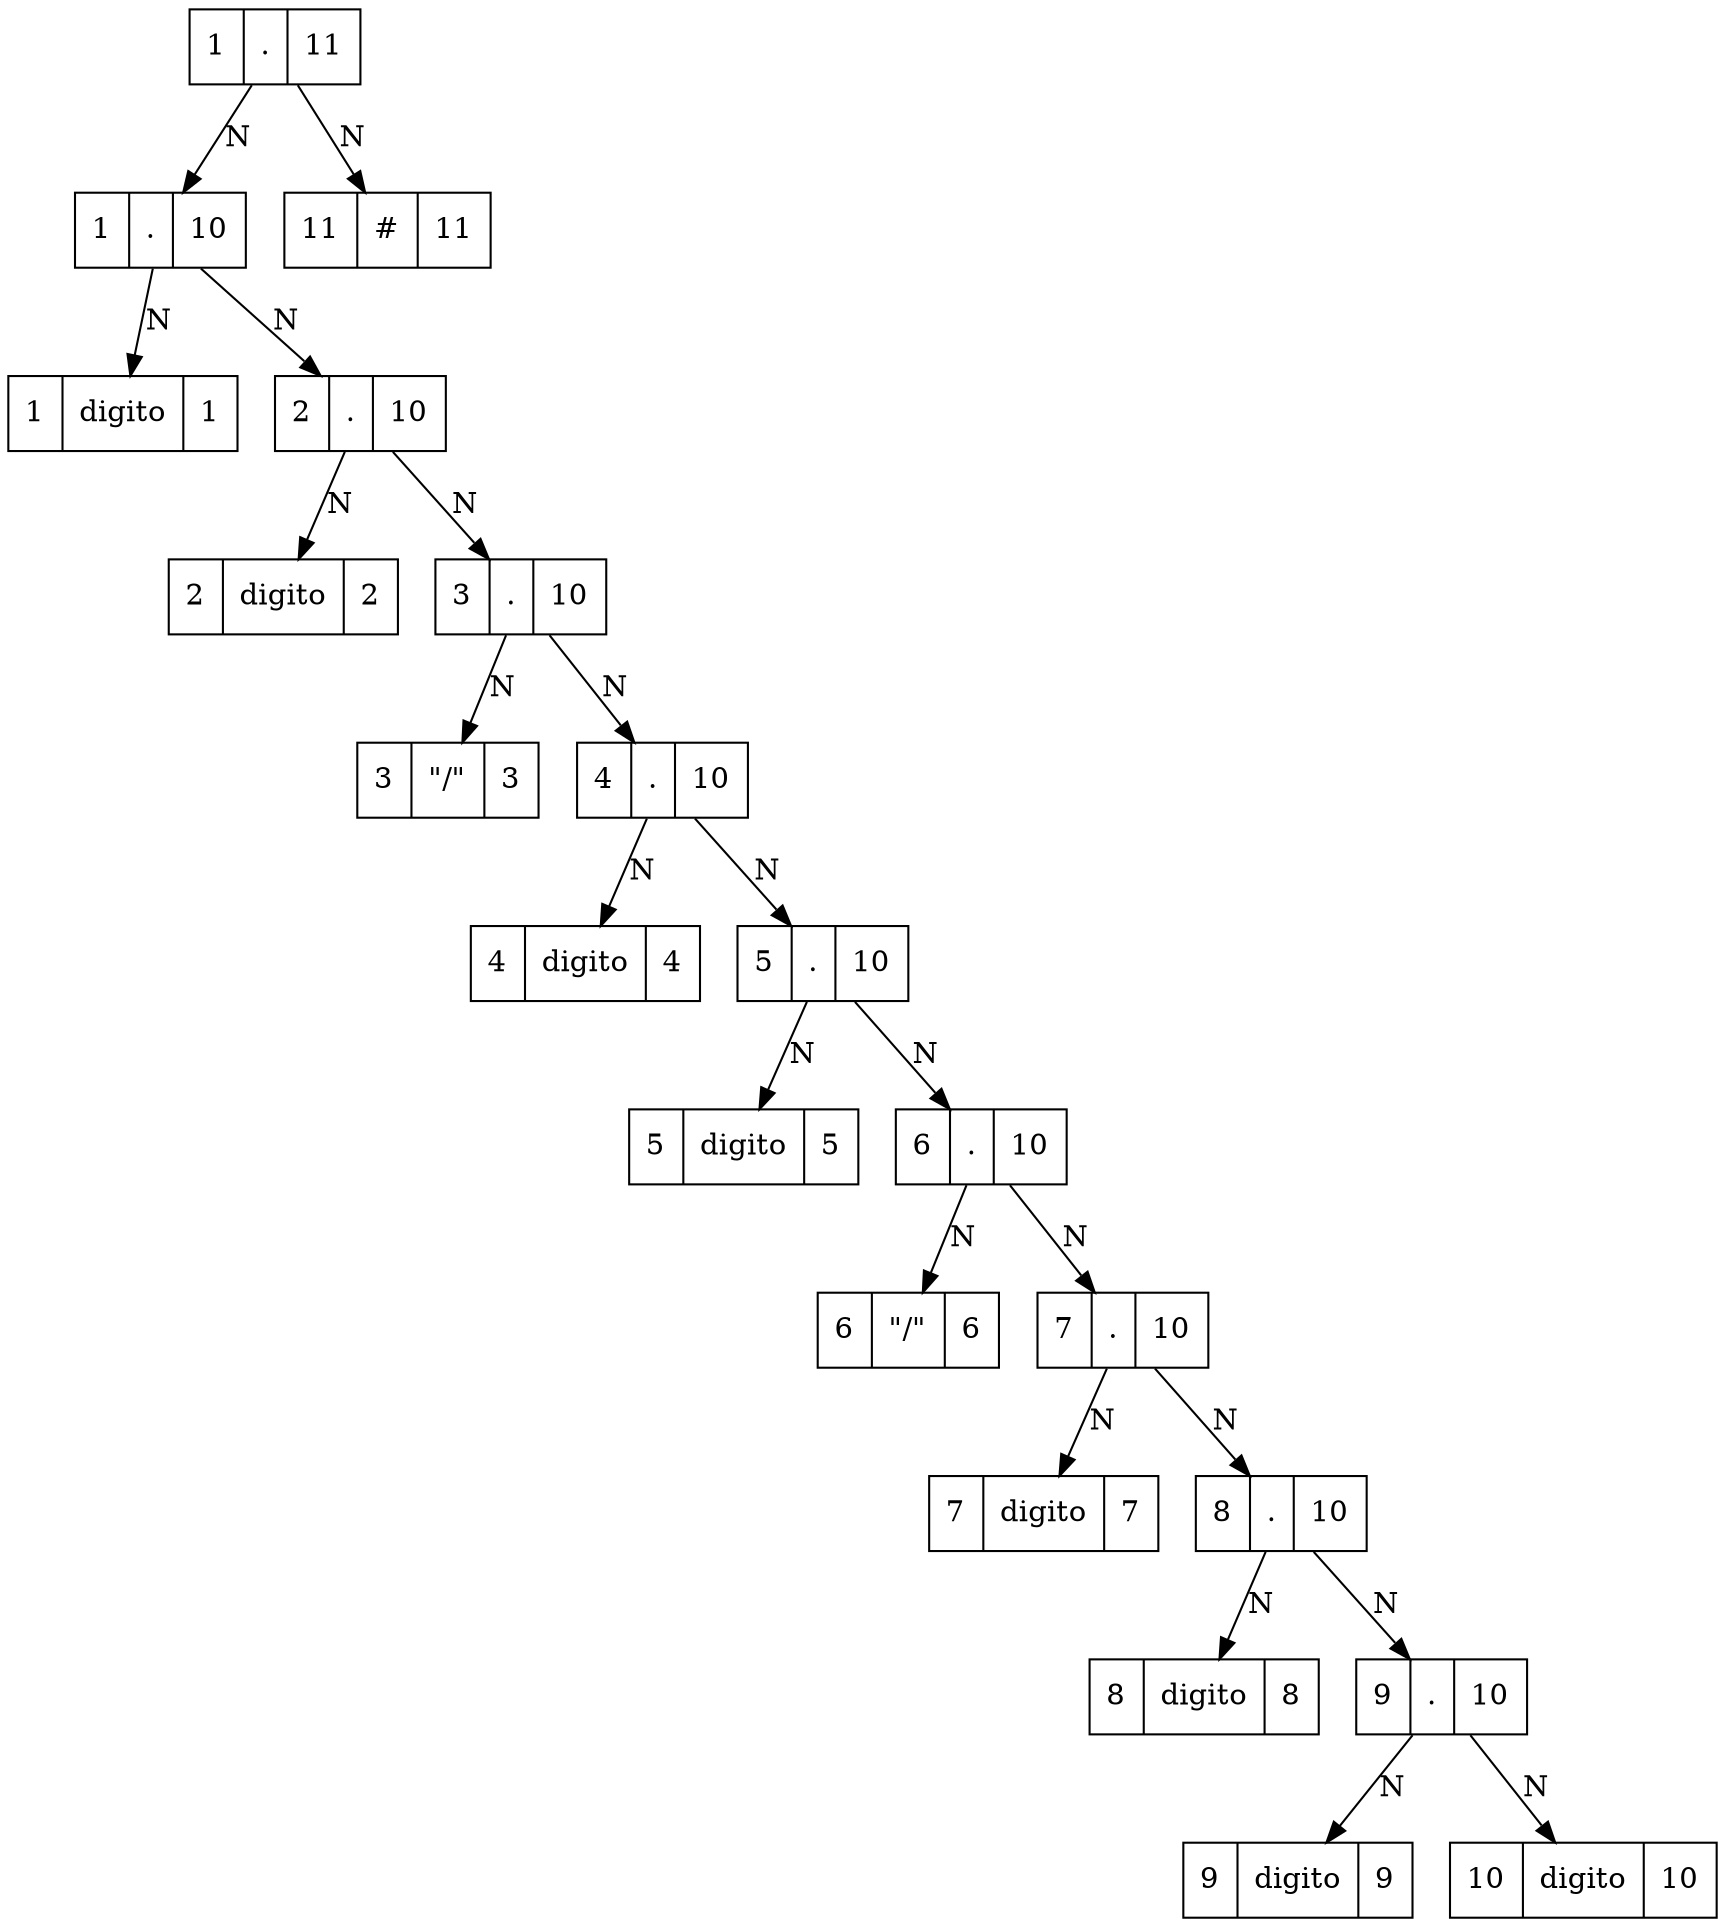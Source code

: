 digraph arbol {
n1[shape="record" label="1| . |11"]
n3[shape="record" label="1| . |10"]
n4[shape="record" label="1| {digito} |1"]
n5[shape="record" label="2| . |10"]
n6[shape="record" label="2| {digito} |2"]
n7[shape="record" label="3| . |10"]
n8[shape="record" label="3| \"/\" |3"]
n9[shape="record" label="4| . |10"]
n10[shape="record" label="4| {digito} |4"]
n11[shape="record" label="5| . |10"]
n12[shape="record" label="5| {digito} |5"]
n13[shape="record" label="6| . |10"]
n14[shape="record" label="6| \"/\" |6"]
n15[shape="record" label="7| . |10"]
n16[shape="record" label="7| {digito} |7"]
n17[shape="record" label="8| . |10"]
n18[shape="record" label="8| {digito} |8"]
n19[shape="record" label="9| . |10"]
n20[shape="record" label="9| {digito} |9"]
n21[shape="record" label="10| {digito} |10"]
n2[shape="record" label="11| # |11"]

n19-> n20 [label="N"]
n19-> n21 [label="N"]
n17-> n18 [label="N"]
n17-> n19 [label="N"]
n15-> n16 [label="N"]
n15-> n17 [label="N"]
n13-> n14 [label="N"]
n13-> n15 [label="N"]
n11-> n12 [label="N"]
n11-> n13 [label="N"]
n9-> n10 [label="N"]
n9-> n11 [label="N"]
n7-> n8 [label="N"]
n7-> n9 [label="N"]
n5-> n6 [label="N"]
n5-> n7 [label="N"]
n3-> n4 [label="N"]
n3-> n5 [label="N"]
n1-> n3 [label="N"]
n1-> n2 [label="N"]

}